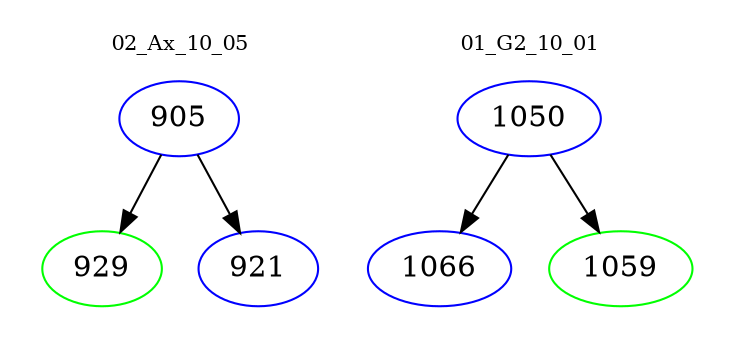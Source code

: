 digraph{
subgraph cluster_0 {
color = white
label = "02_Ax_10_05";
fontsize=10;
T0_905 [label="905", color="blue"]
T0_905 -> T0_929 [color="black"]
T0_929 [label="929", color="green"]
T0_905 -> T0_921 [color="black"]
T0_921 [label="921", color="blue"]
}
subgraph cluster_1 {
color = white
label = "01_G2_10_01";
fontsize=10;
T1_1050 [label="1050", color="blue"]
T1_1050 -> T1_1066 [color="black"]
T1_1066 [label="1066", color="blue"]
T1_1050 -> T1_1059 [color="black"]
T1_1059 [label="1059", color="green"]
}
}
